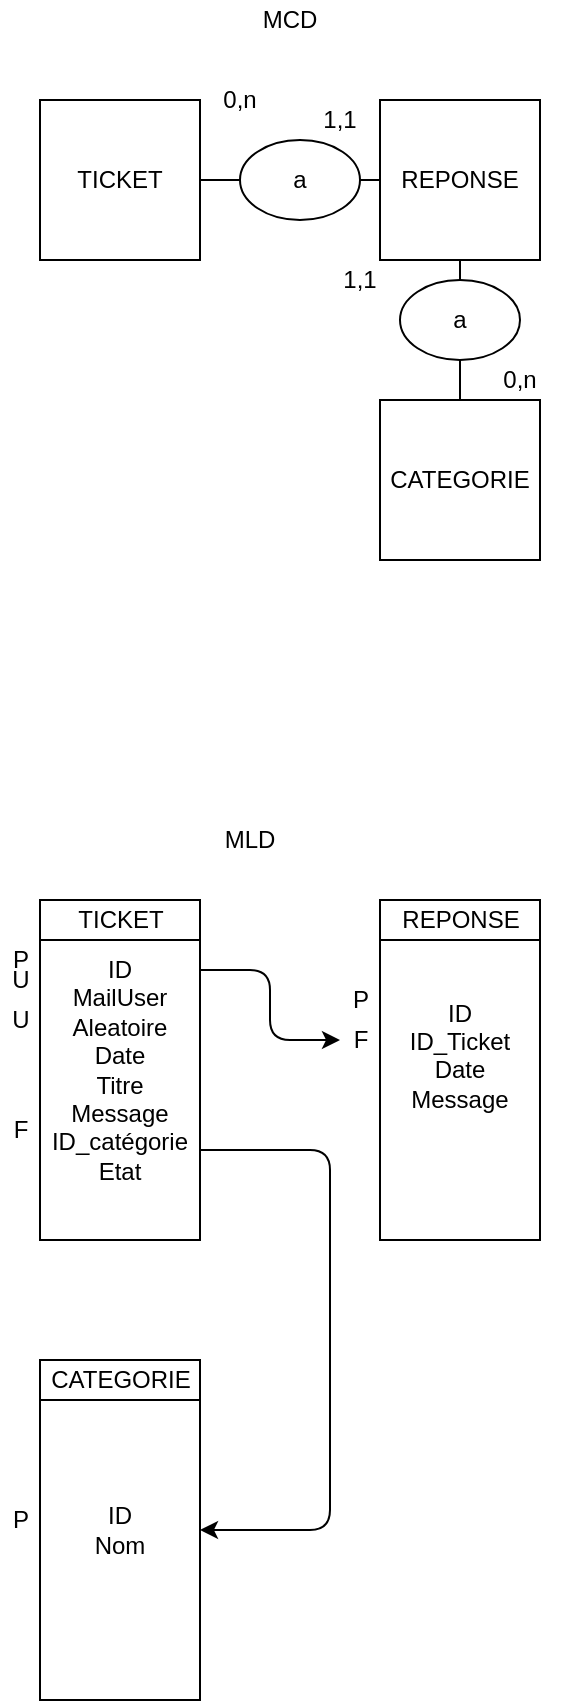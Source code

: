<mxfile version="13.7.8" type="device"><diagram id="B7-crNeKtjMR9xGuYjzB" name="Page-1"><mxGraphModel dx="650" dy="459" grid="1" gridSize="10" guides="1" tooltips="1" connect="1" arrows="1" fold="1" page="1" pageScale="1" pageWidth="827" pageHeight="1169" background="none" math="0" shadow="0"><root><mxCell id="0"/><mxCell id="1" parent="0"/><mxCell id="0KYNppyvBcFjgELKbn4I-1" value="TICKET&lt;br&gt;" style="whiteSpace=wrap;html=1;aspect=fixed;" vertex="1" parent="1"><mxGeometry x="40" y="80" width="80" height="80" as="geometry"/></mxCell><mxCell id="0KYNppyvBcFjgELKbn4I-8" style="edgeStyle=orthogonalEdgeStyle;rounded=0;orthogonalLoop=1;jettySize=auto;html=1;entryX=0.5;entryY=0;entryDx=0;entryDy=0;endArrow=none;endFill=0;" edge="1" parent="1" source="0KYNppyvBcFjgELKbn4I-2" target="0KYNppyvBcFjgELKbn4I-3"><mxGeometry relative="1" as="geometry"/></mxCell><mxCell id="0KYNppyvBcFjgELKbn4I-2" value="REPONSE" style="whiteSpace=wrap;html=1;aspect=fixed;" vertex="1" parent="1"><mxGeometry x="210" y="80" width="80" height="80" as="geometry"/></mxCell><mxCell id="0KYNppyvBcFjgELKbn4I-3" value="CATEGORIE" style="whiteSpace=wrap;html=1;aspect=fixed;" vertex="1" parent="1"><mxGeometry x="210" y="230" width="80" height="80" as="geometry"/></mxCell><mxCell id="0KYNppyvBcFjgELKbn4I-9" value="a" style="ellipse;whiteSpace=wrap;html=1;" vertex="1" parent="1"><mxGeometry x="220" y="170" width="60" height="40" as="geometry"/></mxCell><mxCell id="0KYNppyvBcFjgELKbn4I-11" value="" style="endArrow=none;html=1;entryX=0;entryY=0.5;entryDx=0;entryDy=0;exitX=1;exitY=0.5;exitDx=0;exitDy=0;" edge="1" parent="1" source="0KYNppyvBcFjgELKbn4I-7" target="0KYNppyvBcFjgELKbn4I-2"><mxGeometry width="50" height="50" relative="1" as="geometry"><mxPoint x="140" y="150" as="sourcePoint"/><mxPoint x="190" y="100" as="targetPoint"/></mxGeometry></mxCell><mxCell id="0KYNppyvBcFjgELKbn4I-7" value="a" style="ellipse;whiteSpace=wrap;html=1;" vertex="1" parent="1"><mxGeometry x="140" y="100" width="60" height="40" as="geometry"/></mxCell><mxCell id="0KYNppyvBcFjgELKbn4I-12" value="" style="endArrow=none;html=1;entryX=0;entryY=0.5;entryDx=0;entryDy=0;exitX=1;exitY=0.5;exitDx=0;exitDy=0;" edge="1" parent="1" source="0KYNppyvBcFjgELKbn4I-1" target="0KYNppyvBcFjgELKbn4I-7"><mxGeometry width="50" height="50" relative="1" as="geometry"><mxPoint x="120" y="120" as="sourcePoint"/><mxPoint x="210" y="120" as="targetPoint"/></mxGeometry></mxCell><mxCell id="0KYNppyvBcFjgELKbn4I-15" value="0,n" style="text;html=1;strokeColor=none;fillColor=none;align=center;verticalAlign=middle;whiteSpace=wrap;rounded=0;" vertex="1" parent="1"><mxGeometry x="120" y="70" width="40" height="20" as="geometry"/></mxCell><mxCell id="0KYNppyvBcFjgELKbn4I-16" value="1,1" style="text;html=1;strokeColor=none;fillColor=none;align=center;verticalAlign=middle;whiteSpace=wrap;rounded=0;" vertex="1" parent="1"><mxGeometry x="170" y="80" width="40" height="20" as="geometry"/></mxCell><mxCell id="0KYNppyvBcFjgELKbn4I-17" value="1,1" style="text;html=1;strokeColor=none;fillColor=none;align=center;verticalAlign=middle;whiteSpace=wrap;rounded=0;" vertex="1" parent="1"><mxGeometry x="180" y="160" width="40" height="20" as="geometry"/></mxCell><mxCell id="0KYNppyvBcFjgELKbn4I-18" value="0,n" style="text;html=1;strokeColor=none;fillColor=none;align=center;verticalAlign=middle;whiteSpace=wrap;rounded=0;" vertex="1" parent="1"><mxGeometry x="260" y="210" width="40" height="20" as="geometry"/></mxCell><mxCell id="0KYNppyvBcFjgELKbn4I-19" value="MCD" style="text;html=1;strokeColor=none;fillColor=none;align=center;verticalAlign=middle;whiteSpace=wrap;rounded=0;" vertex="1" parent="1"><mxGeometry x="110" y="30" width="110" height="20" as="geometry"/></mxCell><mxCell id="0KYNppyvBcFjgELKbn4I-20" value="MLD" style="text;html=1;strokeColor=none;fillColor=none;align=center;verticalAlign=middle;whiteSpace=wrap;rounded=0;" vertex="1" parent="1"><mxGeometry x="90" y="440" width="110" height="20" as="geometry"/></mxCell><mxCell id="0KYNppyvBcFjgELKbn4I-21" value="ID&lt;br&gt;MailUser&lt;br&gt;Aleatoire&lt;br&gt;Date&lt;br&gt;Titre&lt;br&gt;Message&lt;br&gt;ID_catégorie&lt;br&gt;Etat" style="shape=internalStorage;whiteSpace=wrap;html=1;backgroundOutline=1;dx=80;dy=20;" vertex="1" parent="1"><mxGeometry x="40" y="480" width="80" height="170" as="geometry"/></mxCell><mxCell id="0KYNppyvBcFjgELKbn4I-22" value="TICKET" style="text;html=1;align=center;verticalAlign=middle;resizable=0;points=[];autosize=1;" vertex="1" parent="1"><mxGeometry x="50" y="480" width="60" height="20" as="geometry"/></mxCell><mxCell id="0KYNppyvBcFjgELKbn4I-23" value="P" style="text;html=1;align=center;verticalAlign=middle;resizable=0;points=[];autosize=1;" vertex="1" parent="1"><mxGeometry x="20" y="500" width="20" height="20" as="geometry"/></mxCell><mxCell id="0KYNppyvBcFjgELKbn4I-24" value="F" style="text;html=1;align=center;verticalAlign=middle;resizable=0;points=[];autosize=1;" vertex="1" parent="1"><mxGeometry x="20" y="585" width="20" height="20" as="geometry"/></mxCell><mxCell id="0KYNppyvBcFjgELKbn4I-25" value="U" style="text;html=1;align=center;verticalAlign=middle;resizable=0;points=[];autosize=1;" vertex="1" parent="1"><mxGeometry x="20" y="510" width="20" height="20" as="geometry"/></mxCell><mxCell id="0KYNppyvBcFjgELKbn4I-27" value="U" style="text;html=1;align=center;verticalAlign=middle;resizable=0;points=[];autosize=1;" vertex="1" parent="1"><mxGeometry x="20" y="530" width="20" height="20" as="geometry"/></mxCell><mxCell id="0KYNppyvBcFjgELKbn4I-28" value="ID&lt;br&gt;ID_Ticket&lt;br&gt;Date&lt;br&gt;Message&lt;br&gt;&lt;br&gt;" style="shape=internalStorage;whiteSpace=wrap;html=1;backgroundOutline=1;dx=80;dy=20;" vertex="1" parent="1"><mxGeometry x="210" y="480" width="80" height="170" as="geometry"/></mxCell><mxCell id="0KYNppyvBcFjgELKbn4I-29" value="REPONSE" style="text;html=1;align=center;verticalAlign=middle;resizable=0;points=[];autosize=1;" vertex="1" parent="1"><mxGeometry x="215" y="480" width="70" height="20" as="geometry"/></mxCell><mxCell id="0KYNppyvBcFjgELKbn4I-30" value="P" style="text;html=1;align=center;verticalAlign=middle;resizable=0;points=[];autosize=1;" vertex="1" parent="1"><mxGeometry x="190" y="520" width="20" height="20" as="geometry"/></mxCell><mxCell id="0KYNppyvBcFjgELKbn4I-31" value="F" style="text;html=1;align=center;verticalAlign=middle;resizable=0;points=[];autosize=1;" vertex="1" parent="1"><mxGeometry x="190" y="540" width="20" height="20" as="geometry"/></mxCell><mxCell id="0KYNppyvBcFjgELKbn4I-32" value="ID&lt;br&gt;Nom" style="shape=internalStorage;whiteSpace=wrap;html=1;backgroundOutline=1;dx=80;dy=20;" vertex="1" parent="1"><mxGeometry x="40" y="710" width="80" height="170" as="geometry"/></mxCell><mxCell id="0KYNppyvBcFjgELKbn4I-33" value="CATEGORIE" style="text;html=1;align=center;verticalAlign=middle;resizable=0;points=[];autosize=1;" vertex="1" parent="1"><mxGeometry x="35" y="710" width="90" height="20" as="geometry"/></mxCell><mxCell id="0KYNppyvBcFjgELKbn4I-34" value="P" style="text;html=1;align=center;verticalAlign=middle;resizable=0;points=[];autosize=1;" vertex="1" parent="1"><mxGeometry x="20" y="780" width="20" height="20" as="geometry"/></mxCell><mxCell id="0KYNppyvBcFjgELKbn4I-38" value="" style="edgeStyle=elbowEdgeStyle;elbow=horizontal;endArrow=classic;html=1;entryX=1;entryY=0.5;entryDx=0;entryDy=0;" edge="1" parent="1" target="0KYNppyvBcFjgELKbn4I-32"><mxGeometry width="50" height="50" relative="1" as="geometry"><mxPoint x="120" y="605" as="sourcePoint"/><mxPoint x="135" y="795" as="targetPoint"/><Array as="points"><mxPoint x="185" y="705"/></Array></mxGeometry></mxCell><mxCell id="0KYNppyvBcFjgELKbn4I-39" value="" style="edgeStyle=elbowEdgeStyle;elbow=horizontal;endArrow=classic;html=1;" edge="1" parent="1"><mxGeometry width="50" height="50" relative="1" as="geometry"><mxPoint x="120" y="515" as="sourcePoint"/><mxPoint x="190" y="550" as="targetPoint"/></mxGeometry></mxCell></root></mxGraphModel></diagram></mxfile>